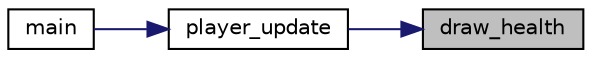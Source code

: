 digraph "draw_health"
{
 // LATEX_PDF_SIZE
  edge [fontname="Helvetica",fontsize="10",labelfontname="Helvetica",labelfontsize="10"];
  node [fontname="Helvetica",fontsize="10",shape=record];
  rankdir="RL";
  Node1 [label="draw_health",height=0.2,width=0.4,color="black", fillcolor="grey75", style="filled", fontcolor="black",tooltip="draw the player health"];
  Node1 -> Node2 [dir="back",color="midnightblue",fontsize="10",style="solid",fontname="Helvetica"];
  Node2 [label="player_update",height=0.2,width=0.4,color="black", fillcolor="white", style="filled",URL="$player__controller_8h.html#a53910d2be856df7fe69f5b37f707e338",tooltip="Function that manage the player and draw it."];
  Node2 -> Node3 [dir="back",color="midnightblue",fontsize="10",style="solid",fontname="Helvetica"];
  Node3 [label="main",height=0.2,width=0.4,color="black", fillcolor="white", style="filled",URL="$main_8c.html#abf9e6b7e6f15df4b525a2e7705ba3089",tooltip="Main function of the project contain the game loop."];
}
